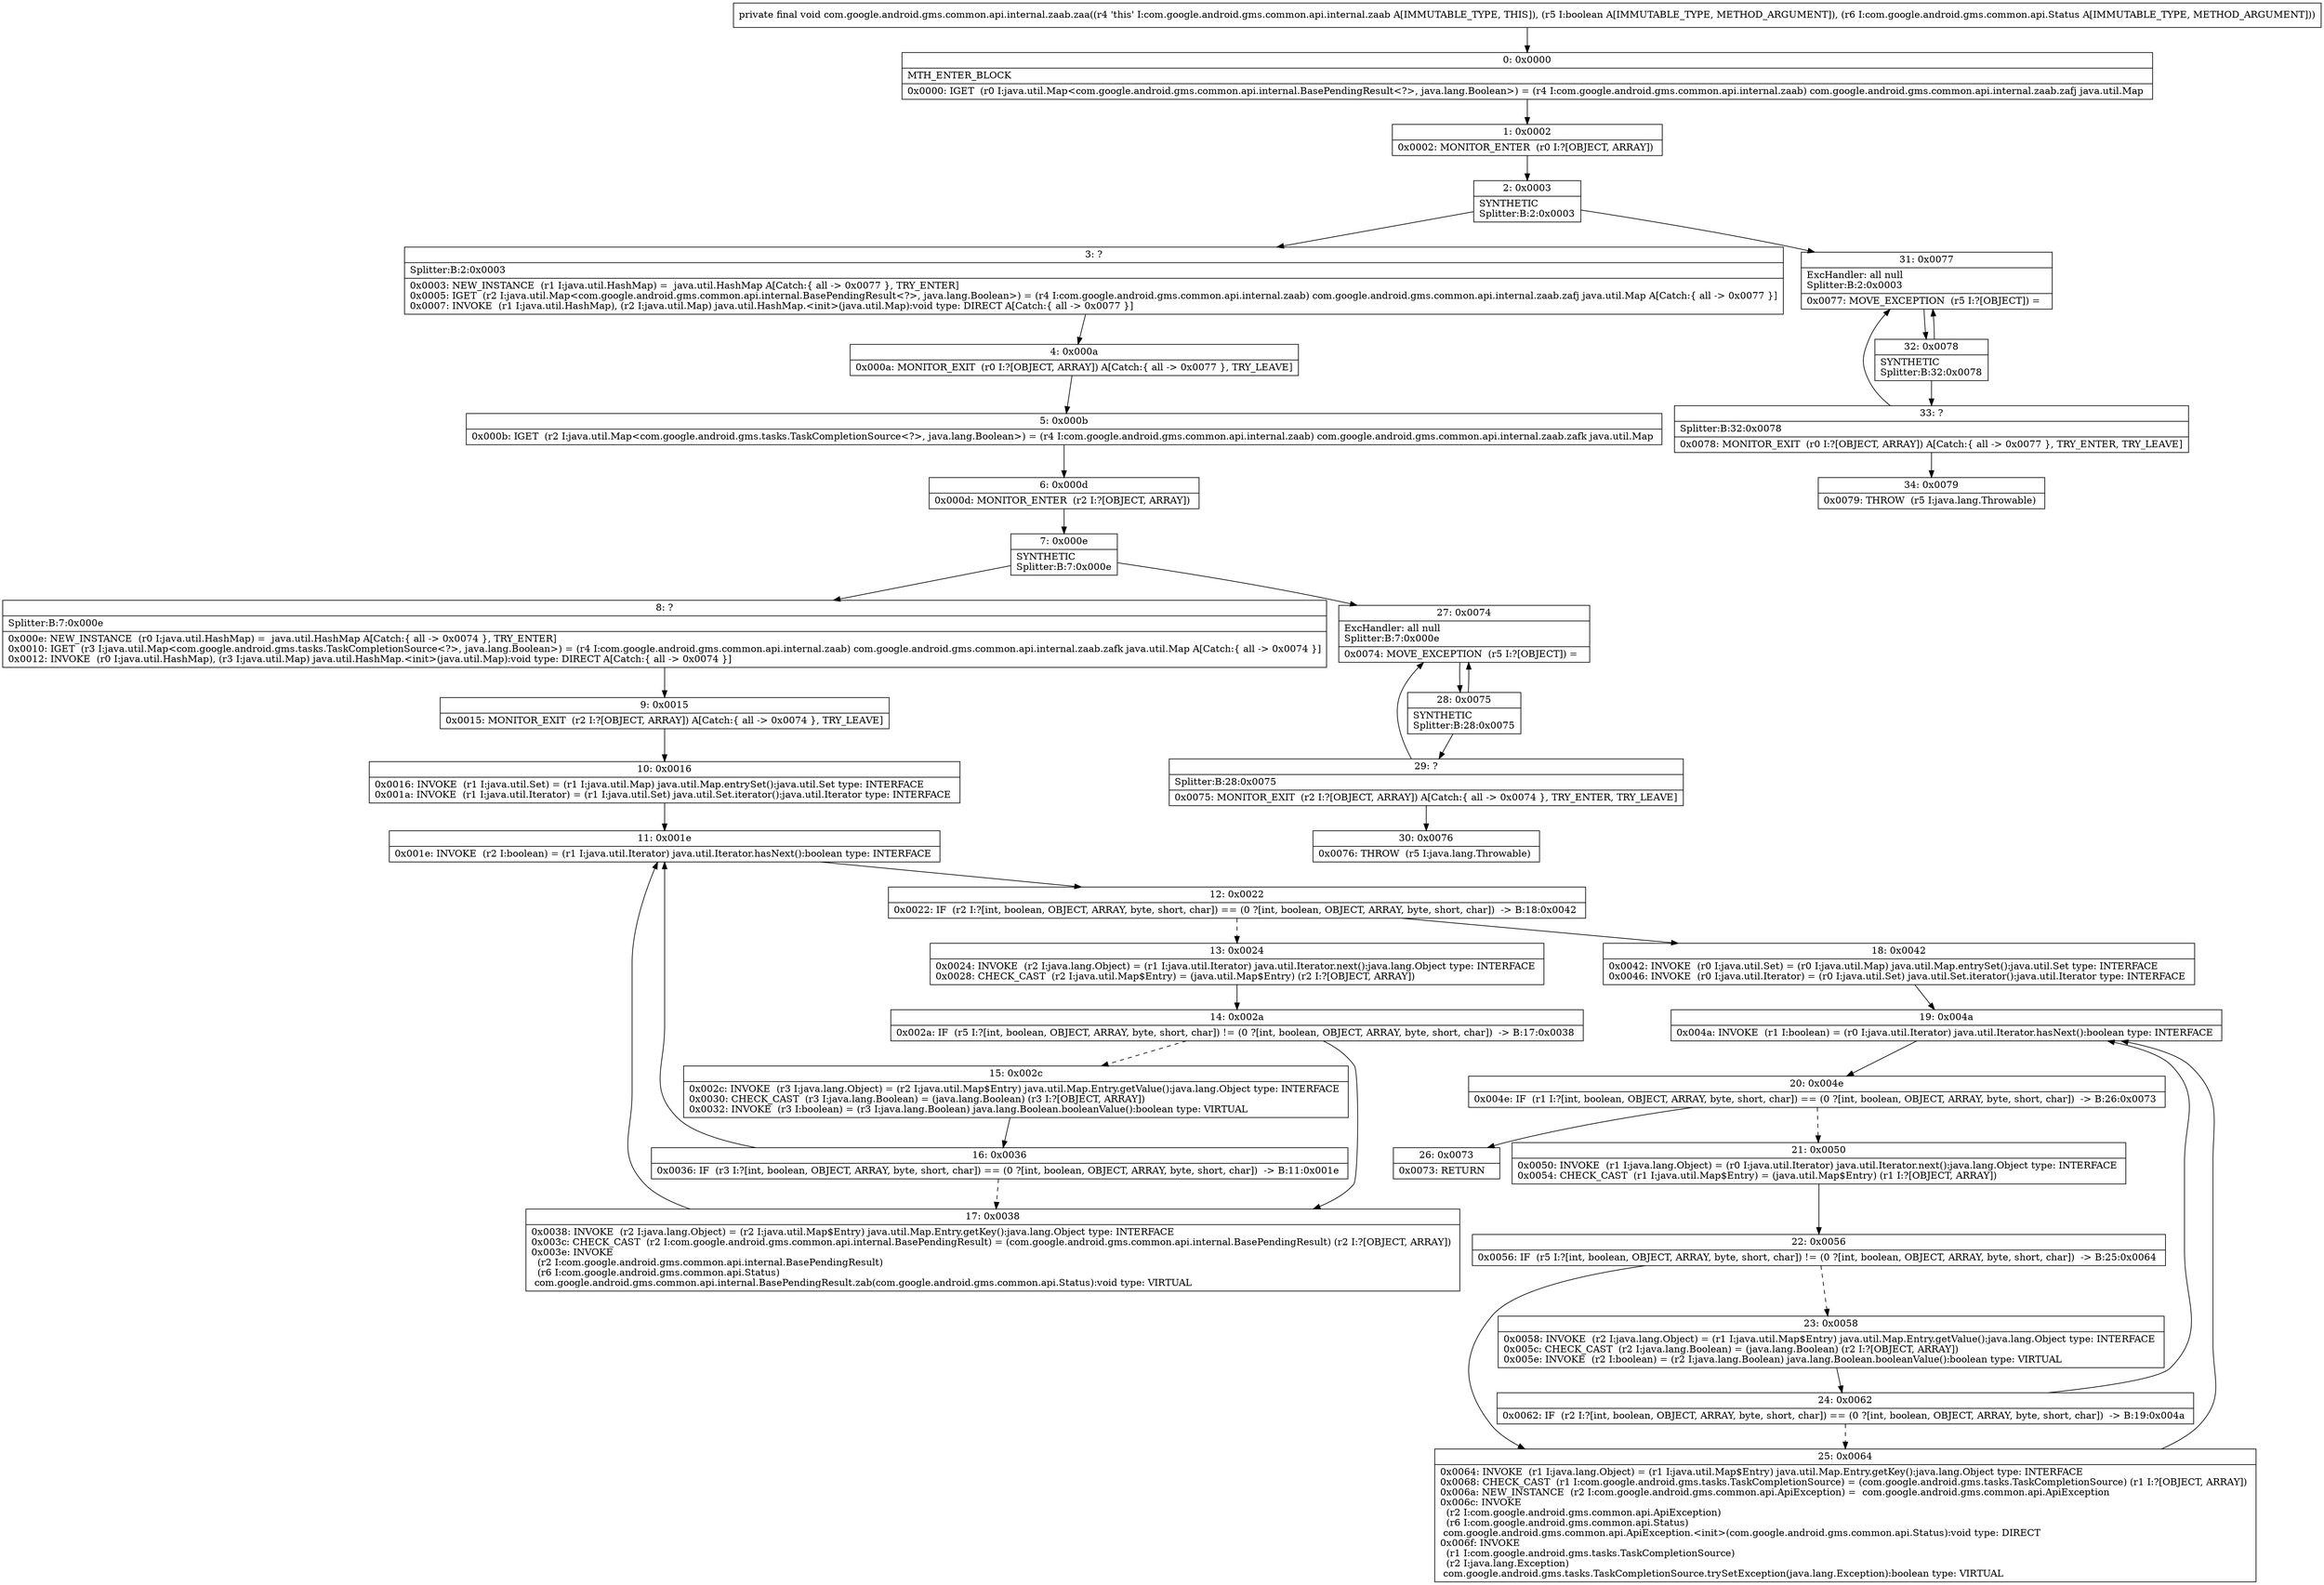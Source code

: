 digraph "CFG forcom.google.android.gms.common.api.internal.zaab.zaa(ZLcom\/google\/android\/gms\/common\/api\/Status;)V" {
Node_0 [shape=record,label="{0\:\ 0x0000|MTH_ENTER_BLOCK\l|0x0000: IGET  (r0 I:java.util.Map\<com.google.android.gms.common.api.internal.BasePendingResult\<?\>, java.lang.Boolean\>) = (r4 I:com.google.android.gms.common.api.internal.zaab) com.google.android.gms.common.api.internal.zaab.zafj java.util.Map \l}"];
Node_1 [shape=record,label="{1\:\ 0x0002|0x0002: MONITOR_ENTER  (r0 I:?[OBJECT, ARRAY]) \l}"];
Node_2 [shape=record,label="{2\:\ 0x0003|SYNTHETIC\lSplitter:B:2:0x0003\l}"];
Node_3 [shape=record,label="{3\:\ ?|Splitter:B:2:0x0003\l|0x0003: NEW_INSTANCE  (r1 I:java.util.HashMap) =  java.util.HashMap A[Catch:\{ all \-\> 0x0077 \}, TRY_ENTER]\l0x0005: IGET  (r2 I:java.util.Map\<com.google.android.gms.common.api.internal.BasePendingResult\<?\>, java.lang.Boolean\>) = (r4 I:com.google.android.gms.common.api.internal.zaab) com.google.android.gms.common.api.internal.zaab.zafj java.util.Map A[Catch:\{ all \-\> 0x0077 \}]\l0x0007: INVOKE  (r1 I:java.util.HashMap), (r2 I:java.util.Map) java.util.HashMap.\<init\>(java.util.Map):void type: DIRECT A[Catch:\{ all \-\> 0x0077 \}]\l}"];
Node_4 [shape=record,label="{4\:\ 0x000a|0x000a: MONITOR_EXIT  (r0 I:?[OBJECT, ARRAY]) A[Catch:\{ all \-\> 0x0077 \}, TRY_LEAVE]\l}"];
Node_5 [shape=record,label="{5\:\ 0x000b|0x000b: IGET  (r2 I:java.util.Map\<com.google.android.gms.tasks.TaskCompletionSource\<?\>, java.lang.Boolean\>) = (r4 I:com.google.android.gms.common.api.internal.zaab) com.google.android.gms.common.api.internal.zaab.zafk java.util.Map \l}"];
Node_6 [shape=record,label="{6\:\ 0x000d|0x000d: MONITOR_ENTER  (r2 I:?[OBJECT, ARRAY]) \l}"];
Node_7 [shape=record,label="{7\:\ 0x000e|SYNTHETIC\lSplitter:B:7:0x000e\l}"];
Node_8 [shape=record,label="{8\:\ ?|Splitter:B:7:0x000e\l|0x000e: NEW_INSTANCE  (r0 I:java.util.HashMap) =  java.util.HashMap A[Catch:\{ all \-\> 0x0074 \}, TRY_ENTER]\l0x0010: IGET  (r3 I:java.util.Map\<com.google.android.gms.tasks.TaskCompletionSource\<?\>, java.lang.Boolean\>) = (r4 I:com.google.android.gms.common.api.internal.zaab) com.google.android.gms.common.api.internal.zaab.zafk java.util.Map A[Catch:\{ all \-\> 0x0074 \}]\l0x0012: INVOKE  (r0 I:java.util.HashMap), (r3 I:java.util.Map) java.util.HashMap.\<init\>(java.util.Map):void type: DIRECT A[Catch:\{ all \-\> 0x0074 \}]\l}"];
Node_9 [shape=record,label="{9\:\ 0x0015|0x0015: MONITOR_EXIT  (r2 I:?[OBJECT, ARRAY]) A[Catch:\{ all \-\> 0x0074 \}, TRY_LEAVE]\l}"];
Node_10 [shape=record,label="{10\:\ 0x0016|0x0016: INVOKE  (r1 I:java.util.Set) = (r1 I:java.util.Map) java.util.Map.entrySet():java.util.Set type: INTERFACE \l0x001a: INVOKE  (r1 I:java.util.Iterator) = (r1 I:java.util.Set) java.util.Set.iterator():java.util.Iterator type: INTERFACE \l}"];
Node_11 [shape=record,label="{11\:\ 0x001e|0x001e: INVOKE  (r2 I:boolean) = (r1 I:java.util.Iterator) java.util.Iterator.hasNext():boolean type: INTERFACE \l}"];
Node_12 [shape=record,label="{12\:\ 0x0022|0x0022: IF  (r2 I:?[int, boolean, OBJECT, ARRAY, byte, short, char]) == (0 ?[int, boolean, OBJECT, ARRAY, byte, short, char])  \-\> B:18:0x0042 \l}"];
Node_13 [shape=record,label="{13\:\ 0x0024|0x0024: INVOKE  (r2 I:java.lang.Object) = (r1 I:java.util.Iterator) java.util.Iterator.next():java.lang.Object type: INTERFACE \l0x0028: CHECK_CAST  (r2 I:java.util.Map$Entry) = (java.util.Map$Entry) (r2 I:?[OBJECT, ARRAY]) \l}"];
Node_14 [shape=record,label="{14\:\ 0x002a|0x002a: IF  (r5 I:?[int, boolean, OBJECT, ARRAY, byte, short, char]) != (0 ?[int, boolean, OBJECT, ARRAY, byte, short, char])  \-\> B:17:0x0038 \l}"];
Node_15 [shape=record,label="{15\:\ 0x002c|0x002c: INVOKE  (r3 I:java.lang.Object) = (r2 I:java.util.Map$Entry) java.util.Map.Entry.getValue():java.lang.Object type: INTERFACE \l0x0030: CHECK_CAST  (r3 I:java.lang.Boolean) = (java.lang.Boolean) (r3 I:?[OBJECT, ARRAY]) \l0x0032: INVOKE  (r3 I:boolean) = (r3 I:java.lang.Boolean) java.lang.Boolean.booleanValue():boolean type: VIRTUAL \l}"];
Node_16 [shape=record,label="{16\:\ 0x0036|0x0036: IF  (r3 I:?[int, boolean, OBJECT, ARRAY, byte, short, char]) == (0 ?[int, boolean, OBJECT, ARRAY, byte, short, char])  \-\> B:11:0x001e \l}"];
Node_17 [shape=record,label="{17\:\ 0x0038|0x0038: INVOKE  (r2 I:java.lang.Object) = (r2 I:java.util.Map$Entry) java.util.Map.Entry.getKey():java.lang.Object type: INTERFACE \l0x003c: CHECK_CAST  (r2 I:com.google.android.gms.common.api.internal.BasePendingResult) = (com.google.android.gms.common.api.internal.BasePendingResult) (r2 I:?[OBJECT, ARRAY]) \l0x003e: INVOKE  \l  (r2 I:com.google.android.gms.common.api.internal.BasePendingResult)\l  (r6 I:com.google.android.gms.common.api.Status)\l com.google.android.gms.common.api.internal.BasePendingResult.zab(com.google.android.gms.common.api.Status):void type: VIRTUAL \l}"];
Node_18 [shape=record,label="{18\:\ 0x0042|0x0042: INVOKE  (r0 I:java.util.Set) = (r0 I:java.util.Map) java.util.Map.entrySet():java.util.Set type: INTERFACE \l0x0046: INVOKE  (r0 I:java.util.Iterator) = (r0 I:java.util.Set) java.util.Set.iterator():java.util.Iterator type: INTERFACE \l}"];
Node_19 [shape=record,label="{19\:\ 0x004a|0x004a: INVOKE  (r1 I:boolean) = (r0 I:java.util.Iterator) java.util.Iterator.hasNext():boolean type: INTERFACE \l}"];
Node_20 [shape=record,label="{20\:\ 0x004e|0x004e: IF  (r1 I:?[int, boolean, OBJECT, ARRAY, byte, short, char]) == (0 ?[int, boolean, OBJECT, ARRAY, byte, short, char])  \-\> B:26:0x0073 \l}"];
Node_21 [shape=record,label="{21\:\ 0x0050|0x0050: INVOKE  (r1 I:java.lang.Object) = (r0 I:java.util.Iterator) java.util.Iterator.next():java.lang.Object type: INTERFACE \l0x0054: CHECK_CAST  (r1 I:java.util.Map$Entry) = (java.util.Map$Entry) (r1 I:?[OBJECT, ARRAY]) \l}"];
Node_22 [shape=record,label="{22\:\ 0x0056|0x0056: IF  (r5 I:?[int, boolean, OBJECT, ARRAY, byte, short, char]) != (0 ?[int, boolean, OBJECT, ARRAY, byte, short, char])  \-\> B:25:0x0064 \l}"];
Node_23 [shape=record,label="{23\:\ 0x0058|0x0058: INVOKE  (r2 I:java.lang.Object) = (r1 I:java.util.Map$Entry) java.util.Map.Entry.getValue():java.lang.Object type: INTERFACE \l0x005c: CHECK_CAST  (r2 I:java.lang.Boolean) = (java.lang.Boolean) (r2 I:?[OBJECT, ARRAY]) \l0x005e: INVOKE  (r2 I:boolean) = (r2 I:java.lang.Boolean) java.lang.Boolean.booleanValue():boolean type: VIRTUAL \l}"];
Node_24 [shape=record,label="{24\:\ 0x0062|0x0062: IF  (r2 I:?[int, boolean, OBJECT, ARRAY, byte, short, char]) == (0 ?[int, boolean, OBJECT, ARRAY, byte, short, char])  \-\> B:19:0x004a \l}"];
Node_25 [shape=record,label="{25\:\ 0x0064|0x0064: INVOKE  (r1 I:java.lang.Object) = (r1 I:java.util.Map$Entry) java.util.Map.Entry.getKey():java.lang.Object type: INTERFACE \l0x0068: CHECK_CAST  (r1 I:com.google.android.gms.tasks.TaskCompletionSource) = (com.google.android.gms.tasks.TaskCompletionSource) (r1 I:?[OBJECT, ARRAY]) \l0x006a: NEW_INSTANCE  (r2 I:com.google.android.gms.common.api.ApiException) =  com.google.android.gms.common.api.ApiException \l0x006c: INVOKE  \l  (r2 I:com.google.android.gms.common.api.ApiException)\l  (r6 I:com.google.android.gms.common.api.Status)\l com.google.android.gms.common.api.ApiException.\<init\>(com.google.android.gms.common.api.Status):void type: DIRECT \l0x006f: INVOKE  \l  (r1 I:com.google.android.gms.tasks.TaskCompletionSource)\l  (r2 I:java.lang.Exception)\l com.google.android.gms.tasks.TaskCompletionSource.trySetException(java.lang.Exception):boolean type: VIRTUAL \l}"];
Node_26 [shape=record,label="{26\:\ 0x0073|0x0073: RETURN   \l}"];
Node_27 [shape=record,label="{27\:\ 0x0074|ExcHandler: all null\lSplitter:B:7:0x000e\l|0x0074: MOVE_EXCEPTION  (r5 I:?[OBJECT]) =  \l}"];
Node_28 [shape=record,label="{28\:\ 0x0075|SYNTHETIC\lSplitter:B:28:0x0075\l}"];
Node_29 [shape=record,label="{29\:\ ?|Splitter:B:28:0x0075\l|0x0075: MONITOR_EXIT  (r2 I:?[OBJECT, ARRAY]) A[Catch:\{ all \-\> 0x0074 \}, TRY_ENTER, TRY_LEAVE]\l}"];
Node_30 [shape=record,label="{30\:\ 0x0076|0x0076: THROW  (r5 I:java.lang.Throwable) \l}"];
Node_31 [shape=record,label="{31\:\ 0x0077|ExcHandler: all null\lSplitter:B:2:0x0003\l|0x0077: MOVE_EXCEPTION  (r5 I:?[OBJECT]) =  \l}"];
Node_32 [shape=record,label="{32\:\ 0x0078|SYNTHETIC\lSplitter:B:32:0x0078\l}"];
Node_33 [shape=record,label="{33\:\ ?|Splitter:B:32:0x0078\l|0x0078: MONITOR_EXIT  (r0 I:?[OBJECT, ARRAY]) A[Catch:\{ all \-\> 0x0077 \}, TRY_ENTER, TRY_LEAVE]\l}"];
Node_34 [shape=record,label="{34\:\ 0x0079|0x0079: THROW  (r5 I:java.lang.Throwable) \l}"];
MethodNode[shape=record,label="{private final void com.google.android.gms.common.api.internal.zaab.zaa((r4 'this' I:com.google.android.gms.common.api.internal.zaab A[IMMUTABLE_TYPE, THIS]), (r5 I:boolean A[IMMUTABLE_TYPE, METHOD_ARGUMENT]), (r6 I:com.google.android.gms.common.api.Status A[IMMUTABLE_TYPE, METHOD_ARGUMENT])) }"];
MethodNode -> Node_0;
Node_0 -> Node_1;
Node_1 -> Node_2;
Node_2 -> Node_3;
Node_2 -> Node_31;
Node_3 -> Node_4;
Node_4 -> Node_5;
Node_5 -> Node_6;
Node_6 -> Node_7;
Node_7 -> Node_8;
Node_7 -> Node_27;
Node_8 -> Node_9;
Node_9 -> Node_10;
Node_10 -> Node_11;
Node_11 -> Node_12;
Node_12 -> Node_13[style=dashed];
Node_12 -> Node_18;
Node_13 -> Node_14;
Node_14 -> Node_15[style=dashed];
Node_14 -> Node_17;
Node_15 -> Node_16;
Node_16 -> Node_11;
Node_16 -> Node_17[style=dashed];
Node_17 -> Node_11;
Node_18 -> Node_19;
Node_19 -> Node_20;
Node_20 -> Node_21[style=dashed];
Node_20 -> Node_26;
Node_21 -> Node_22;
Node_22 -> Node_23[style=dashed];
Node_22 -> Node_25;
Node_23 -> Node_24;
Node_24 -> Node_19;
Node_24 -> Node_25[style=dashed];
Node_25 -> Node_19;
Node_27 -> Node_28;
Node_28 -> Node_29;
Node_28 -> Node_27;
Node_29 -> Node_30;
Node_29 -> Node_27;
Node_31 -> Node_32;
Node_32 -> Node_33;
Node_32 -> Node_31;
Node_33 -> Node_34;
Node_33 -> Node_31;
}

